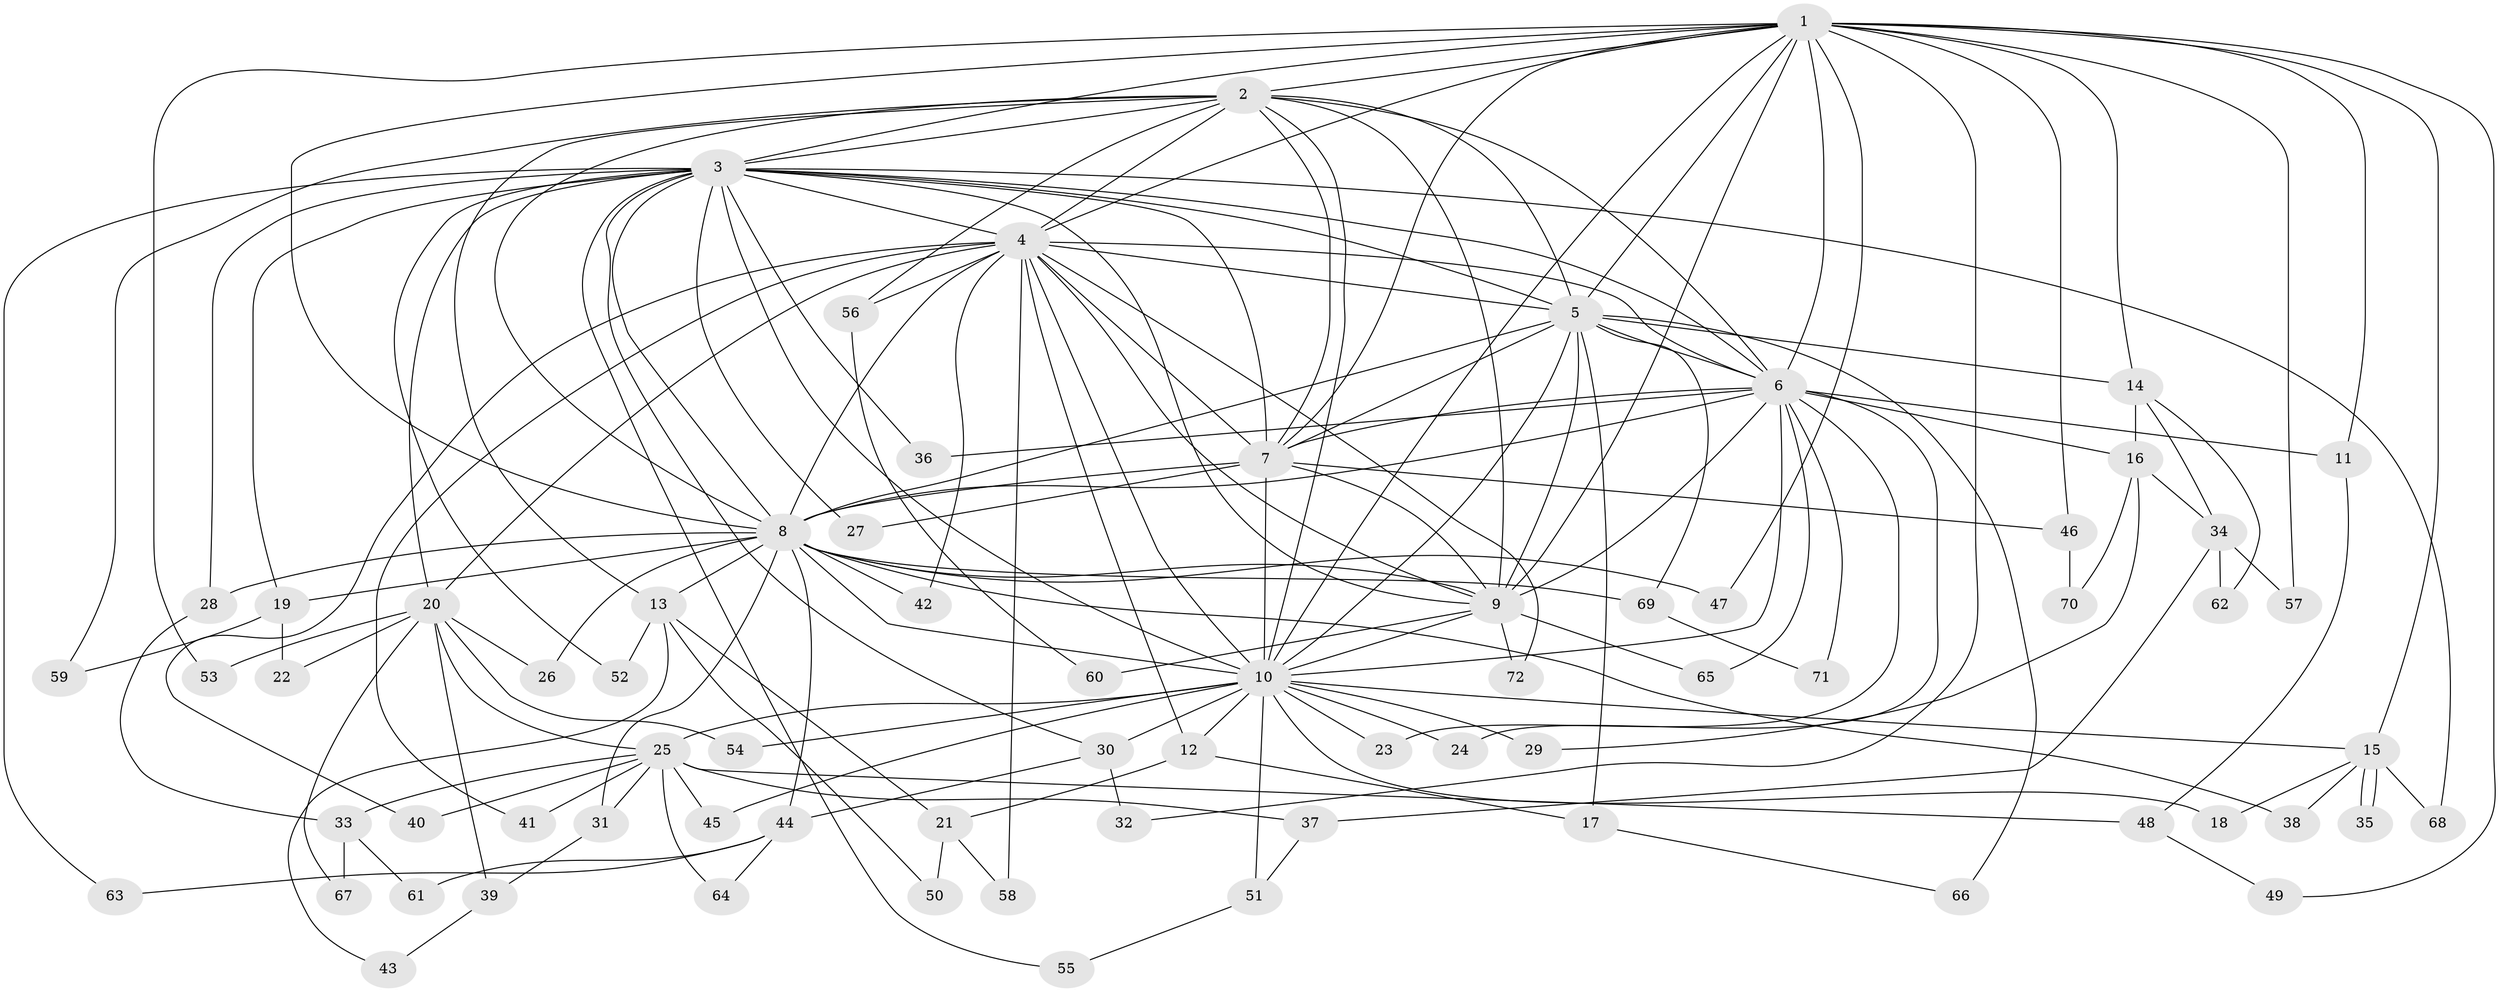 // Generated by graph-tools (version 1.1) at 2025/10/02/27/25 16:10:56]
// undirected, 72 vertices, 169 edges
graph export_dot {
graph [start="1"]
  node [color=gray90,style=filled];
  1;
  2;
  3;
  4;
  5;
  6;
  7;
  8;
  9;
  10;
  11;
  12;
  13;
  14;
  15;
  16;
  17;
  18;
  19;
  20;
  21;
  22;
  23;
  24;
  25;
  26;
  27;
  28;
  29;
  30;
  31;
  32;
  33;
  34;
  35;
  36;
  37;
  38;
  39;
  40;
  41;
  42;
  43;
  44;
  45;
  46;
  47;
  48;
  49;
  50;
  51;
  52;
  53;
  54;
  55;
  56;
  57;
  58;
  59;
  60;
  61;
  62;
  63;
  64;
  65;
  66;
  67;
  68;
  69;
  70;
  71;
  72;
  1 -- 2;
  1 -- 3;
  1 -- 4;
  1 -- 5;
  1 -- 6;
  1 -- 7;
  1 -- 8;
  1 -- 9;
  1 -- 10;
  1 -- 11;
  1 -- 14;
  1 -- 15;
  1 -- 32;
  1 -- 46;
  1 -- 47;
  1 -- 49;
  1 -- 53;
  1 -- 57;
  2 -- 3;
  2 -- 4;
  2 -- 5;
  2 -- 6;
  2 -- 7;
  2 -- 8;
  2 -- 9;
  2 -- 10;
  2 -- 13;
  2 -- 56;
  2 -- 59;
  3 -- 4;
  3 -- 5;
  3 -- 6;
  3 -- 7;
  3 -- 8;
  3 -- 9;
  3 -- 10;
  3 -- 19;
  3 -- 20;
  3 -- 27;
  3 -- 28;
  3 -- 30;
  3 -- 36;
  3 -- 52;
  3 -- 55;
  3 -- 63;
  3 -- 68;
  4 -- 5;
  4 -- 6;
  4 -- 7;
  4 -- 8;
  4 -- 9;
  4 -- 10;
  4 -- 12;
  4 -- 20;
  4 -- 40;
  4 -- 41;
  4 -- 42;
  4 -- 56;
  4 -- 58;
  4 -- 72;
  5 -- 6;
  5 -- 7;
  5 -- 8;
  5 -- 9;
  5 -- 10;
  5 -- 14;
  5 -- 17;
  5 -- 66;
  5 -- 69;
  6 -- 7;
  6 -- 8;
  6 -- 9;
  6 -- 10;
  6 -- 11;
  6 -- 16;
  6 -- 23;
  6 -- 24;
  6 -- 36;
  6 -- 65;
  6 -- 71;
  7 -- 8;
  7 -- 9;
  7 -- 10;
  7 -- 27;
  7 -- 46;
  8 -- 9;
  8 -- 10;
  8 -- 13;
  8 -- 19;
  8 -- 26;
  8 -- 28;
  8 -- 31;
  8 -- 38;
  8 -- 42;
  8 -- 44;
  8 -- 47;
  8 -- 69;
  9 -- 10;
  9 -- 60;
  9 -- 65;
  9 -- 72;
  10 -- 12;
  10 -- 15;
  10 -- 18;
  10 -- 23;
  10 -- 24;
  10 -- 25;
  10 -- 29;
  10 -- 30;
  10 -- 45;
  10 -- 51;
  10 -- 54;
  11 -- 48;
  12 -- 17;
  12 -- 21;
  13 -- 21;
  13 -- 43;
  13 -- 50;
  13 -- 52;
  14 -- 16;
  14 -- 34;
  14 -- 62;
  15 -- 18;
  15 -- 35;
  15 -- 35;
  15 -- 38;
  15 -- 68;
  16 -- 29;
  16 -- 34;
  16 -- 70;
  17 -- 66;
  19 -- 22;
  19 -- 59;
  20 -- 22;
  20 -- 25;
  20 -- 26;
  20 -- 39;
  20 -- 53;
  20 -- 54;
  20 -- 67;
  21 -- 50;
  21 -- 58;
  25 -- 31;
  25 -- 33;
  25 -- 37;
  25 -- 40;
  25 -- 41;
  25 -- 45;
  25 -- 48;
  25 -- 64;
  28 -- 33;
  30 -- 32;
  30 -- 44;
  31 -- 39;
  33 -- 61;
  33 -- 67;
  34 -- 37;
  34 -- 57;
  34 -- 62;
  37 -- 51;
  39 -- 43;
  44 -- 61;
  44 -- 63;
  44 -- 64;
  46 -- 70;
  48 -- 49;
  51 -- 55;
  56 -- 60;
  69 -- 71;
}

